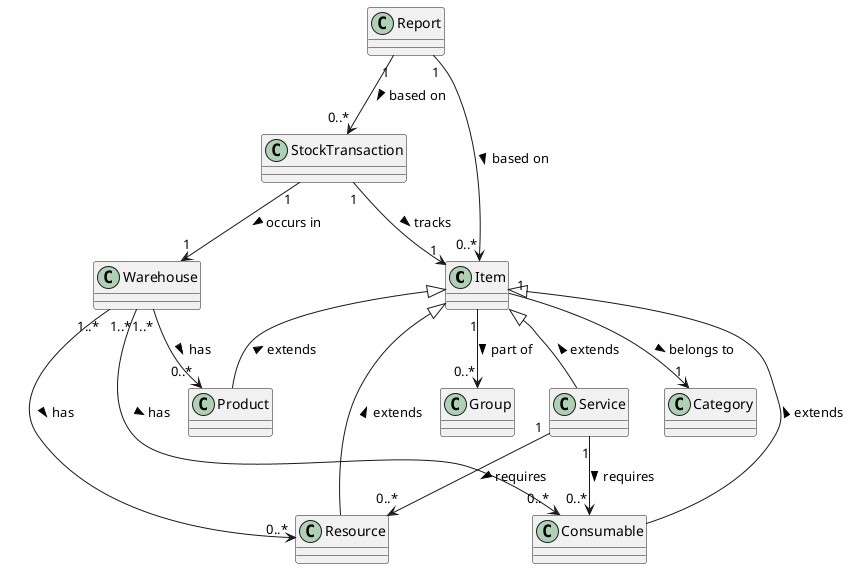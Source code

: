 @startuml

' Define classes
class Item {}

class Product {}

class Service {}

class Category {}

class Resource {}

class Consumable {}

class Group {}

class Warehouse {}

class StockTransaction {}

class Report {}

' Define relationships
Item <|-- Product : extends <
Item <|-- Service : extends <
Item <|-- Resource : extends <
Item <|-- Consumable : extends <

Item "1" --> "1" Category : belongs to >
Item "1" --> "0..*" Group : part of >
Service "1" --> "0..*" Resource : requires >
Service "1" --> "0..*" Consumable : requires >

Warehouse "1..*" --> "0..*" Product : has >
Warehouse "1..*" --> "0..*" Consumable : has >
Warehouse "1..*" --> "0..*" Resource : has >

' StockTransaction can reference any Inventory Item
StockTransaction "1" --> "1" Warehouse : occurs in >
StockTransaction "1" --> "1" Item : tracks >

Report "1" --> "0..*" Item : based on >
Report "1" --> "0..*" StockTransaction : based on >


@enduml